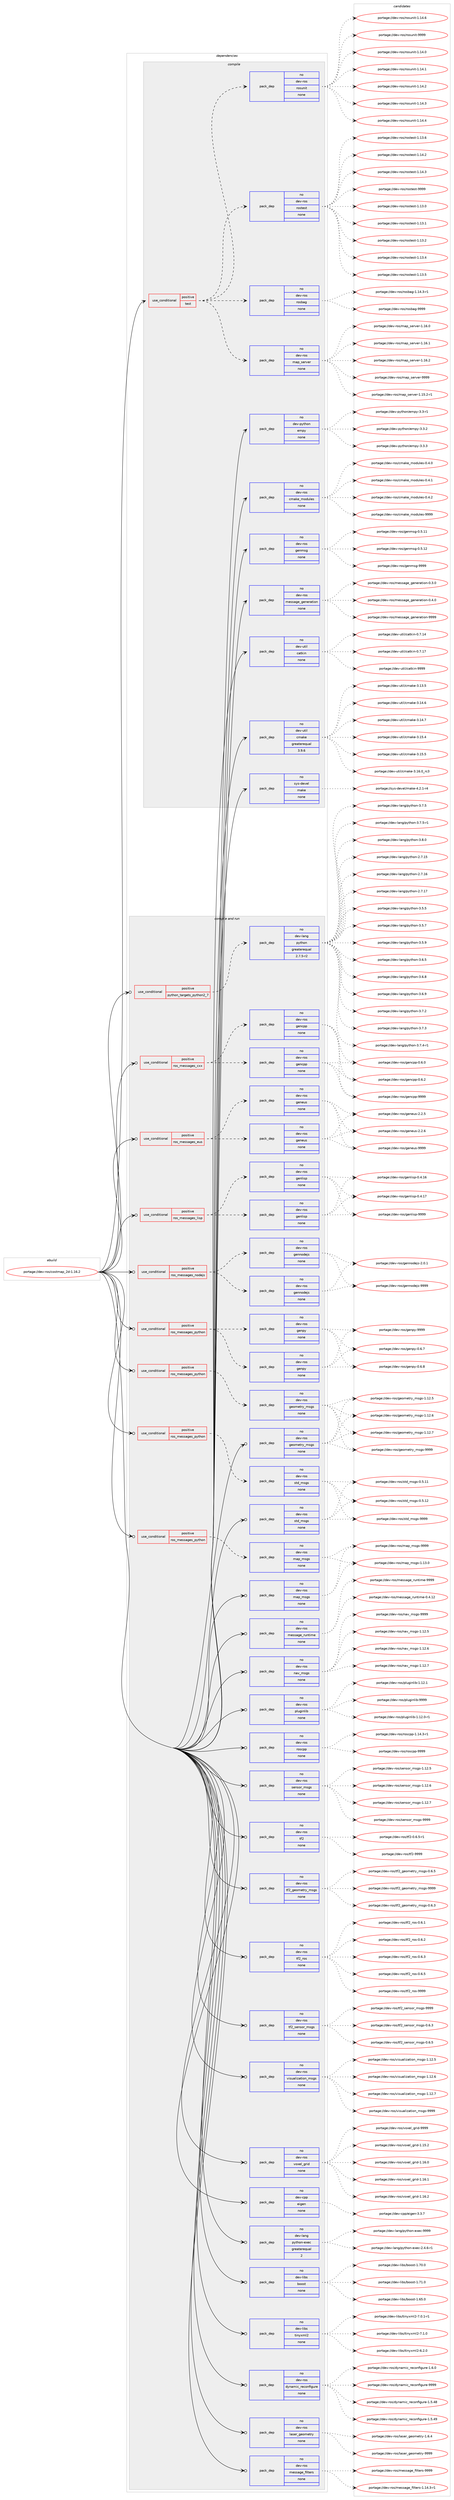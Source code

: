 digraph prolog {

# *************
# Graph options
# *************

newrank=true;
concentrate=true;
compound=true;
graph [rankdir=LR,fontname=Helvetica,fontsize=10,ranksep=1.5];#, ranksep=2.5, nodesep=0.2];
edge  [arrowhead=vee];
node  [fontname=Helvetica,fontsize=10];

# **********
# The ebuild
# **********

subgraph cluster_leftcol {
color=gray;
rank=same;
label=<<i>ebuild</i>>;
id [label="portage://dev-ros/costmap_2d-1.16.2", color=red, width=4, href="../dev-ros/costmap_2d-1.16.2.svg"];
}

# ****************
# The dependencies
# ****************

subgraph cluster_midcol {
color=gray;
label=<<i>dependencies</i>>;
subgraph cluster_compile {
fillcolor="#eeeeee";
style=filled;
label=<<i>compile</i>>;
subgraph cond42314 {
dependency185570 [label=<<TABLE BORDER="0" CELLBORDER="1" CELLSPACING="0" CELLPADDING="4"><TR><TD ROWSPAN="3" CELLPADDING="10">use_conditional</TD></TR><TR><TD>positive</TD></TR><TR><TD>test</TD></TR></TABLE>>, shape=none, color=red];
subgraph pack139828 {
dependency185571 [label=<<TABLE BORDER="0" CELLBORDER="1" CELLSPACING="0" CELLPADDING="4" WIDTH="220"><TR><TD ROWSPAN="6" CELLPADDING="30">pack_dep</TD></TR><TR><TD WIDTH="110">no</TD></TR><TR><TD>dev-ros</TD></TR><TR><TD>map_server</TD></TR><TR><TD>none</TD></TR><TR><TD></TD></TR></TABLE>>, shape=none, color=blue];
}
dependency185570:e -> dependency185571:w [weight=20,style="dashed",arrowhead="vee"];
subgraph pack139829 {
dependency185572 [label=<<TABLE BORDER="0" CELLBORDER="1" CELLSPACING="0" CELLPADDING="4" WIDTH="220"><TR><TD ROWSPAN="6" CELLPADDING="30">pack_dep</TD></TR><TR><TD WIDTH="110">no</TD></TR><TR><TD>dev-ros</TD></TR><TR><TD>rosbag</TD></TR><TR><TD>none</TD></TR><TR><TD></TD></TR></TABLE>>, shape=none, color=blue];
}
dependency185570:e -> dependency185572:w [weight=20,style="dashed",arrowhead="vee"];
subgraph pack139830 {
dependency185573 [label=<<TABLE BORDER="0" CELLBORDER="1" CELLSPACING="0" CELLPADDING="4" WIDTH="220"><TR><TD ROWSPAN="6" CELLPADDING="30">pack_dep</TD></TR><TR><TD WIDTH="110">no</TD></TR><TR><TD>dev-ros</TD></TR><TR><TD>rostest</TD></TR><TR><TD>none</TD></TR><TR><TD></TD></TR></TABLE>>, shape=none, color=blue];
}
dependency185570:e -> dependency185573:w [weight=20,style="dashed",arrowhead="vee"];
subgraph pack139831 {
dependency185574 [label=<<TABLE BORDER="0" CELLBORDER="1" CELLSPACING="0" CELLPADDING="4" WIDTH="220"><TR><TD ROWSPAN="6" CELLPADDING="30">pack_dep</TD></TR><TR><TD WIDTH="110">no</TD></TR><TR><TD>dev-ros</TD></TR><TR><TD>rosunit</TD></TR><TR><TD>none</TD></TR><TR><TD></TD></TR></TABLE>>, shape=none, color=blue];
}
dependency185570:e -> dependency185574:w [weight=20,style="dashed",arrowhead="vee"];
}
id:e -> dependency185570:w [weight=20,style="solid",arrowhead="vee"];
subgraph pack139832 {
dependency185575 [label=<<TABLE BORDER="0" CELLBORDER="1" CELLSPACING="0" CELLPADDING="4" WIDTH="220"><TR><TD ROWSPAN="6" CELLPADDING="30">pack_dep</TD></TR><TR><TD WIDTH="110">no</TD></TR><TR><TD>dev-python</TD></TR><TR><TD>empy</TD></TR><TR><TD>none</TD></TR><TR><TD></TD></TR></TABLE>>, shape=none, color=blue];
}
id:e -> dependency185575:w [weight=20,style="solid",arrowhead="vee"];
subgraph pack139833 {
dependency185576 [label=<<TABLE BORDER="0" CELLBORDER="1" CELLSPACING="0" CELLPADDING="4" WIDTH="220"><TR><TD ROWSPAN="6" CELLPADDING="30">pack_dep</TD></TR><TR><TD WIDTH="110">no</TD></TR><TR><TD>dev-ros</TD></TR><TR><TD>cmake_modules</TD></TR><TR><TD>none</TD></TR><TR><TD></TD></TR></TABLE>>, shape=none, color=blue];
}
id:e -> dependency185576:w [weight=20,style="solid",arrowhead="vee"];
subgraph pack139834 {
dependency185577 [label=<<TABLE BORDER="0" CELLBORDER="1" CELLSPACING="0" CELLPADDING="4" WIDTH="220"><TR><TD ROWSPAN="6" CELLPADDING="30">pack_dep</TD></TR><TR><TD WIDTH="110">no</TD></TR><TR><TD>dev-ros</TD></TR><TR><TD>genmsg</TD></TR><TR><TD>none</TD></TR><TR><TD></TD></TR></TABLE>>, shape=none, color=blue];
}
id:e -> dependency185577:w [weight=20,style="solid",arrowhead="vee"];
subgraph pack139835 {
dependency185578 [label=<<TABLE BORDER="0" CELLBORDER="1" CELLSPACING="0" CELLPADDING="4" WIDTH="220"><TR><TD ROWSPAN="6" CELLPADDING="30">pack_dep</TD></TR><TR><TD WIDTH="110">no</TD></TR><TR><TD>dev-ros</TD></TR><TR><TD>message_generation</TD></TR><TR><TD>none</TD></TR><TR><TD></TD></TR></TABLE>>, shape=none, color=blue];
}
id:e -> dependency185578:w [weight=20,style="solid",arrowhead="vee"];
subgraph pack139836 {
dependency185579 [label=<<TABLE BORDER="0" CELLBORDER="1" CELLSPACING="0" CELLPADDING="4" WIDTH="220"><TR><TD ROWSPAN="6" CELLPADDING="30">pack_dep</TD></TR><TR><TD WIDTH="110">no</TD></TR><TR><TD>dev-util</TD></TR><TR><TD>catkin</TD></TR><TR><TD>none</TD></TR><TR><TD></TD></TR></TABLE>>, shape=none, color=blue];
}
id:e -> dependency185579:w [weight=20,style="solid",arrowhead="vee"];
subgraph pack139837 {
dependency185580 [label=<<TABLE BORDER="0" CELLBORDER="1" CELLSPACING="0" CELLPADDING="4" WIDTH="220"><TR><TD ROWSPAN="6" CELLPADDING="30">pack_dep</TD></TR><TR><TD WIDTH="110">no</TD></TR><TR><TD>dev-util</TD></TR><TR><TD>cmake</TD></TR><TR><TD>greaterequal</TD></TR><TR><TD>3.9.6</TD></TR></TABLE>>, shape=none, color=blue];
}
id:e -> dependency185580:w [weight=20,style="solid",arrowhead="vee"];
subgraph pack139838 {
dependency185581 [label=<<TABLE BORDER="0" CELLBORDER="1" CELLSPACING="0" CELLPADDING="4" WIDTH="220"><TR><TD ROWSPAN="6" CELLPADDING="30">pack_dep</TD></TR><TR><TD WIDTH="110">no</TD></TR><TR><TD>sys-devel</TD></TR><TR><TD>make</TD></TR><TR><TD>none</TD></TR><TR><TD></TD></TR></TABLE>>, shape=none, color=blue];
}
id:e -> dependency185581:w [weight=20,style="solid",arrowhead="vee"];
}
subgraph cluster_compileandrun {
fillcolor="#eeeeee";
style=filled;
label=<<i>compile and run</i>>;
subgraph cond42315 {
dependency185582 [label=<<TABLE BORDER="0" CELLBORDER="1" CELLSPACING="0" CELLPADDING="4"><TR><TD ROWSPAN="3" CELLPADDING="10">use_conditional</TD></TR><TR><TD>positive</TD></TR><TR><TD>python_targets_python2_7</TD></TR></TABLE>>, shape=none, color=red];
subgraph pack139839 {
dependency185583 [label=<<TABLE BORDER="0" CELLBORDER="1" CELLSPACING="0" CELLPADDING="4" WIDTH="220"><TR><TD ROWSPAN="6" CELLPADDING="30">pack_dep</TD></TR><TR><TD WIDTH="110">no</TD></TR><TR><TD>dev-lang</TD></TR><TR><TD>python</TD></TR><TR><TD>greaterequal</TD></TR><TR><TD>2.7.5-r2</TD></TR></TABLE>>, shape=none, color=blue];
}
dependency185582:e -> dependency185583:w [weight=20,style="dashed",arrowhead="vee"];
}
id:e -> dependency185582:w [weight=20,style="solid",arrowhead="odotvee"];
subgraph cond42316 {
dependency185584 [label=<<TABLE BORDER="0" CELLBORDER="1" CELLSPACING="0" CELLPADDING="4"><TR><TD ROWSPAN="3" CELLPADDING="10">use_conditional</TD></TR><TR><TD>positive</TD></TR><TR><TD>ros_messages_cxx</TD></TR></TABLE>>, shape=none, color=red];
subgraph pack139840 {
dependency185585 [label=<<TABLE BORDER="0" CELLBORDER="1" CELLSPACING="0" CELLPADDING="4" WIDTH="220"><TR><TD ROWSPAN="6" CELLPADDING="30">pack_dep</TD></TR><TR><TD WIDTH="110">no</TD></TR><TR><TD>dev-ros</TD></TR><TR><TD>gencpp</TD></TR><TR><TD>none</TD></TR><TR><TD></TD></TR></TABLE>>, shape=none, color=blue];
}
dependency185584:e -> dependency185585:w [weight=20,style="dashed",arrowhead="vee"];
subgraph pack139841 {
dependency185586 [label=<<TABLE BORDER="0" CELLBORDER="1" CELLSPACING="0" CELLPADDING="4" WIDTH="220"><TR><TD ROWSPAN="6" CELLPADDING="30">pack_dep</TD></TR><TR><TD WIDTH="110">no</TD></TR><TR><TD>dev-ros</TD></TR><TR><TD>gencpp</TD></TR><TR><TD>none</TD></TR><TR><TD></TD></TR></TABLE>>, shape=none, color=blue];
}
dependency185584:e -> dependency185586:w [weight=20,style="dashed",arrowhead="vee"];
}
id:e -> dependency185584:w [weight=20,style="solid",arrowhead="odotvee"];
subgraph cond42317 {
dependency185587 [label=<<TABLE BORDER="0" CELLBORDER="1" CELLSPACING="0" CELLPADDING="4"><TR><TD ROWSPAN="3" CELLPADDING="10">use_conditional</TD></TR><TR><TD>positive</TD></TR><TR><TD>ros_messages_eus</TD></TR></TABLE>>, shape=none, color=red];
subgraph pack139842 {
dependency185588 [label=<<TABLE BORDER="0" CELLBORDER="1" CELLSPACING="0" CELLPADDING="4" WIDTH="220"><TR><TD ROWSPAN="6" CELLPADDING="30">pack_dep</TD></TR><TR><TD WIDTH="110">no</TD></TR><TR><TD>dev-ros</TD></TR><TR><TD>geneus</TD></TR><TR><TD>none</TD></TR><TR><TD></TD></TR></TABLE>>, shape=none, color=blue];
}
dependency185587:e -> dependency185588:w [weight=20,style="dashed",arrowhead="vee"];
subgraph pack139843 {
dependency185589 [label=<<TABLE BORDER="0" CELLBORDER="1" CELLSPACING="0" CELLPADDING="4" WIDTH="220"><TR><TD ROWSPAN="6" CELLPADDING="30">pack_dep</TD></TR><TR><TD WIDTH="110">no</TD></TR><TR><TD>dev-ros</TD></TR><TR><TD>geneus</TD></TR><TR><TD>none</TD></TR><TR><TD></TD></TR></TABLE>>, shape=none, color=blue];
}
dependency185587:e -> dependency185589:w [weight=20,style="dashed",arrowhead="vee"];
}
id:e -> dependency185587:w [weight=20,style="solid",arrowhead="odotvee"];
subgraph cond42318 {
dependency185590 [label=<<TABLE BORDER="0" CELLBORDER="1" CELLSPACING="0" CELLPADDING="4"><TR><TD ROWSPAN="3" CELLPADDING="10">use_conditional</TD></TR><TR><TD>positive</TD></TR><TR><TD>ros_messages_lisp</TD></TR></TABLE>>, shape=none, color=red];
subgraph pack139844 {
dependency185591 [label=<<TABLE BORDER="0" CELLBORDER="1" CELLSPACING="0" CELLPADDING="4" WIDTH="220"><TR><TD ROWSPAN="6" CELLPADDING="30">pack_dep</TD></TR><TR><TD WIDTH="110">no</TD></TR><TR><TD>dev-ros</TD></TR><TR><TD>genlisp</TD></TR><TR><TD>none</TD></TR><TR><TD></TD></TR></TABLE>>, shape=none, color=blue];
}
dependency185590:e -> dependency185591:w [weight=20,style="dashed",arrowhead="vee"];
subgraph pack139845 {
dependency185592 [label=<<TABLE BORDER="0" CELLBORDER="1" CELLSPACING="0" CELLPADDING="4" WIDTH="220"><TR><TD ROWSPAN="6" CELLPADDING="30">pack_dep</TD></TR><TR><TD WIDTH="110">no</TD></TR><TR><TD>dev-ros</TD></TR><TR><TD>genlisp</TD></TR><TR><TD>none</TD></TR><TR><TD></TD></TR></TABLE>>, shape=none, color=blue];
}
dependency185590:e -> dependency185592:w [weight=20,style="dashed",arrowhead="vee"];
}
id:e -> dependency185590:w [weight=20,style="solid",arrowhead="odotvee"];
subgraph cond42319 {
dependency185593 [label=<<TABLE BORDER="0" CELLBORDER="1" CELLSPACING="0" CELLPADDING="4"><TR><TD ROWSPAN="3" CELLPADDING="10">use_conditional</TD></TR><TR><TD>positive</TD></TR><TR><TD>ros_messages_nodejs</TD></TR></TABLE>>, shape=none, color=red];
subgraph pack139846 {
dependency185594 [label=<<TABLE BORDER="0" CELLBORDER="1" CELLSPACING="0" CELLPADDING="4" WIDTH="220"><TR><TD ROWSPAN="6" CELLPADDING="30">pack_dep</TD></TR><TR><TD WIDTH="110">no</TD></TR><TR><TD>dev-ros</TD></TR><TR><TD>gennodejs</TD></TR><TR><TD>none</TD></TR><TR><TD></TD></TR></TABLE>>, shape=none, color=blue];
}
dependency185593:e -> dependency185594:w [weight=20,style="dashed",arrowhead="vee"];
subgraph pack139847 {
dependency185595 [label=<<TABLE BORDER="0" CELLBORDER="1" CELLSPACING="0" CELLPADDING="4" WIDTH="220"><TR><TD ROWSPAN="6" CELLPADDING="30">pack_dep</TD></TR><TR><TD WIDTH="110">no</TD></TR><TR><TD>dev-ros</TD></TR><TR><TD>gennodejs</TD></TR><TR><TD>none</TD></TR><TR><TD></TD></TR></TABLE>>, shape=none, color=blue];
}
dependency185593:e -> dependency185595:w [weight=20,style="dashed",arrowhead="vee"];
}
id:e -> dependency185593:w [weight=20,style="solid",arrowhead="odotvee"];
subgraph cond42320 {
dependency185596 [label=<<TABLE BORDER="0" CELLBORDER="1" CELLSPACING="0" CELLPADDING="4"><TR><TD ROWSPAN="3" CELLPADDING="10">use_conditional</TD></TR><TR><TD>positive</TD></TR><TR><TD>ros_messages_python</TD></TR></TABLE>>, shape=none, color=red];
subgraph pack139848 {
dependency185597 [label=<<TABLE BORDER="0" CELLBORDER="1" CELLSPACING="0" CELLPADDING="4" WIDTH="220"><TR><TD ROWSPAN="6" CELLPADDING="30">pack_dep</TD></TR><TR><TD WIDTH="110">no</TD></TR><TR><TD>dev-ros</TD></TR><TR><TD>genpy</TD></TR><TR><TD>none</TD></TR><TR><TD></TD></TR></TABLE>>, shape=none, color=blue];
}
dependency185596:e -> dependency185597:w [weight=20,style="dashed",arrowhead="vee"];
subgraph pack139849 {
dependency185598 [label=<<TABLE BORDER="0" CELLBORDER="1" CELLSPACING="0" CELLPADDING="4" WIDTH="220"><TR><TD ROWSPAN="6" CELLPADDING="30">pack_dep</TD></TR><TR><TD WIDTH="110">no</TD></TR><TR><TD>dev-ros</TD></TR><TR><TD>genpy</TD></TR><TR><TD>none</TD></TR><TR><TD></TD></TR></TABLE>>, shape=none, color=blue];
}
dependency185596:e -> dependency185598:w [weight=20,style="dashed",arrowhead="vee"];
}
id:e -> dependency185596:w [weight=20,style="solid",arrowhead="odotvee"];
subgraph cond42321 {
dependency185599 [label=<<TABLE BORDER="0" CELLBORDER="1" CELLSPACING="0" CELLPADDING="4"><TR><TD ROWSPAN="3" CELLPADDING="10">use_conditional</TD></TR><TR><TD>positive</TD></TR><TR><TD>ros_messages_python</TD></TR></TABLE>>, shape=none, color=red];
subgraph pack139850 {
dependency185600 [label=<<TABLE BORDER="0" CELLBORDER="1" CELLSPACING="0" CELLPADDING="4" WIDTH="220"><TR><TD ROWSPAN="6" CELLPADDING="30">pack_dep</TD></TR><TR><TD WIDTH="110">no</TD></TR><TR><TD>dev-ros</TD></TR><TR><TD>geometry_msgs</TD></TR><TR><TD>none</TD></TR><TR><TD></TD></TR></TABLE>>, shape=none, color=blue];
}
dependency185599:e -> dependency185600:w [weight=20,style="dashed",arrowhead="vee"];
}
id:e -> dependency185599:w [weight=20,style="solid",arrowhead="odotvee"];
subgraph cond42322 {
dependency185601 [label=<<TABLE BORDER="0" CELLBORDER="1" CELLSPACING="0" CELLPADDING="4"><TR><TD ROWSPAN="3" CELLPADDING="10">use_conditional</TD></TR><TR><TD>positive</TD></TR><TR><TD>ros_messages_python</TD></TR></TABLE>>, shape=none, color=red];
subgraph pack139851 {
dependency185602 [label=<<TABLE BORDER="0" CELLBORDER="1" CELLSPACING="0" CELLPADDING="4" WIDTH="220"><TR><TD ROWSPAN="6" CELLPADDING="30">pack_dep</TD></TR><TR><TD WIDTH="110">no</TD></TR><TR><TD>dev-ros</TD></TR><TR><TD>map_msgs</TD></TR><TR><TD>none</TD></TR><TR><TD></TD></TR></TABLE>>, shape=none, color=blue];
}
dependency185601:e -> dependency185602:w [weight=20,style="dashed",arrowhead="vee"];
}
id:e -> dependency185601:w [weight=20,style="solid",arrowhead="odotvee"];
subgraph cond42323 {
dependency185603 [label=<<TABLE BORDER="0" CELLBORDER="1" CELLSPACING="0" CELLPADDING="4"><TR><TD ROWSPAN="3" CELLPADDING="10">use_conditional</TD></TR><TR><TD>positive</TD></TR><TR><TD>ros_messages_python</TD></TR></TABLE>>, shape=none, color=red];
subgraph pack139852 {
dependency185604 [label=<<TABLE BORDER="0" CELLBORDER="1" CELLSPACING="0" CELLPADDING="4" WIDTH="220"><TR><TD ROWSPAN="6" CELLPADDING="30">pack_dep</TD></TR><TR><TD WIDTH="110">no</TD></TR><TR><TD>dev-ros</TD></TR><TR><TD>std_msgs</TD></TR><TR><TD>none</TD></TR><TR><TD></TD></TR></TABLE>>, shape=none, color=blue];
}
dependency185603:e -> dependency185604:w [weight=20,style="dashed",arrowhead="vee"];
}
id:e -> dependency185603:w [weight=20,style="solid",arrowhead="odotvee"];
subgraph pack139853 {
dependency185605 [label=<<TABLE BORDER="0" CELLBORDER="1" CELLSPACING="0" CELLPADDING="4" WIDTH="220"><TR><TD ROWSPAN="6" CELLPADDING="30">pack_dep</TD></TR><TR><TD WIDTH="110">no</TD></TR><TR><TD>dev-cpp</TD></TR><TR><TD>eigen</TD></TR><TR><TD>none</TD></TR><TR><TD></TD></TR></TABLE>>, shape=none, color=blue];
}
id:e -> dependency185605:w [weight=20,style="solid",arrowhead="odotvee"];
subgraph pack139854 {
dependency185606 [label=<<TABLE BORDER="0" CELLBORDER="1" CELLSPACING="0" CELLPADDING="4" WIDTH="220"><TR><TD ROWSPAN="6" CELLPADDING="30">pack_dep</TD></TR><TR><TD WIDTH="110">no</TD></TR><TR><TD>dev-lang</TD></TR><TR><TD>python-exec</TD></TR><TR><TD>greaterequal</TD></TR><TR><TD>2</TD></TR></TABLE>>, shape=none, color=blue];
}
id:e -> dependency185606:w [weight=20,style="solid",arrowhead="odotvee"];
subgraph pack139855 {
dependency185607 [label=<<TABLE BORDER="0" CELLBORDER="1" CELLSPACING="0" CELLPADDING="4" WIDTH="220"><TR><TD ROWSPAN="6" CELLPADDING="30">pack_dep</TD></TR><TR><TD WIDTH="110">no</TD></TR><TR><TD>dev-libs</TD></TR><TR><TD>boost</TD></TR><TR><TD>none</TD></TR><TR><TD></TD></TR></TABLE>>, shape=none, color=blue];
}
id:e -> dependency185607:w [weight=20,style="solid",arrowhead="odotvee"];
subgraph pack139856 {
dependency185608 [label=<<TABLE BORDER="0" CELLBORDER="1" CELLSPACING="0" CELLPADDING="4" WIDTH="220"><TR><TD ROWSPAN="6" CELLPADDING="30">pack_dep</TD></TR><TR><TD WIDTH="110">no</TD></TR><TR><TD>dev-libs</TD></TR><TR><TD>tinyxml2</TD></TR><TR><TD>none</TD></TR><TR><TD></TD></TR></TABLE>>, shape=none, color=blue];
}
id:e -> dependency185608:w [weight=20,style="solid",arrowhead="odotvee"];
subgraph pack139857 {
dependency185609 [label=<<TABLE BORDER="0" CELLBORDER="1" CELLSPACING="0" CELLPADDING="4" WIDTH="220"><TR><TD ROWSPAN="6" CELLPADDING="30">pack_dep</TD></TR><TR><TD WIDTH="110">no</TD></TR><TR><TD>dev-ros</TD></TR><TR><TD>dynamic_reconfigure</TD></TR><TR><TD>none</TD></TR><TR><TD></TD></TR></TABLE>>, shape=none, color=blue];
}
id:e -> dependency185609:w [weight=20,style="solid",arrowhead="odotvee"];
subgraph pack139858 {
dependency185610 [label=<<TABLE BORDER="0" CELLBORDER="1" CELLSPACING="0" CELLPADDING="4" WIDTH="220"><TR><TD ROWSPAN="6" CELLPADDING="30">pack_dep</TD></TR><TR><TD WIDTH="110">no</TD></TR><TR><TD>dev-ros</TD></TR><TR><TD>geometry_msgs</TD></TR><TR><TD>none</TD></TR><TR><TD></TD></TR></TABLE>>, shape=none, color=blue];
}
id:e -> dependency185610:w [weight=20,style="solid",arrowhead="odotvee"];
subgraph pack139859 {
dependency185611 [label=<<TABLE BORDER="0" CELLBORDER="1" CELLSPACING="0" CELLPADDING="4" WIDTH="220"><TR><TD ROWSPAN="6" CELLPADDING="30">pack_dep</TD></TR><TR><TD WIDTH="110">no</TD></TR><TR><TD>dev-ros</TD></TR><TR><TD>laser_geometry</TD></TR><TR><TD>none</TD></TR><TR><TD></TD></TR></TABLE>>, shape=none, color=blue];
}
id:e -> dependency185611:w [weight=20,style="solid",arrowhead="odotvee"];
subgraph pack139860 {
dependency185612 [label=<<TABLE BORDER="0" CELLBORDER="1" CELLSPACING="0" CELLPADDING="4" WIDTH="220"><TR><TD ROWSPAN="6" CELLPADDING="30">pack_dep</TD></TR><TR><TD WIDTH="110">no</TD></TR><TR><TD>dev-ros</TD></TR><TR><TD>map_msgs</TD></TR><TR><TD>none</TD></TR><TR><TD></TD></TR></TABLE>>, shape=none, color=blue];
}
id:e -> dependency185612:w [weight=20,style="solid",arrowhead="odotvee"];
subgraph pack139861 {
dependency185613 [label=<<TABLE BORDER="0" CELLBORDER="1" CELLSPACING="0" CELLPADDING="4" WIDTH="220"><TR><TD ROWSPAN="6" CELLPADDING="30">pack_dep</TD></TR><TR><TD WIDTH="110">no</TD></TR><TR><TD>dev-ros</TD></TR><TR><TD>message_filters</TD></TR><TR><TD>none</TD></TR><TR><TD></TD></TR></TABLE>>, shape=none, color=blue];
}
id:e -> dependency185613:w [weight=20,style="solid",arrowhead="odotvee"];
subgraph pack139862 {
dependency185614 [label=<<TABLE BORDER="0" CELLBORDER="1" CELLSPACING="0" CELLPADDING="4" WIDTH="220"><TR><TD ROWSPAN="6" CELLPADDING="30">pack_dep</TD></TR><TR><TD WIDTH="110">no</TD></TR><TR><TD>dev-ros</TD></TR><TR><TD>message_runtime</TD></TR><TR><TD>none</TD></TR><TR><TD></TD></TR></TABLE>>, shape=none, color=blue];
}
id:e -> dependency185614:w [weight=20,style="solid",arrowhead="odotvee"];
subgraph pack139863 {
dependency185615 [label=<<TABLE BORDER="0" CELLBORDER="1" CELLSPACING="0" CELLPADDING="4" WIDTH="220"><TR><TD ROWSPAN="6" CELLPADDING="30">pack_dep</TD></TR><TR><TD WIDTH="110">no</TD></TR><TR><TD>dev-ros</TD></TR><TR><TD>nav_msgs</TD></TR><TR><TD>none</TD></TR><TR><TD></TD></TR></TABLE>>, shape=none, color=blue];
}
id:e -> dependency185615:w [weight=20,style="solid",arrowhead="odotvee"];
subgraph pack139864 {
dependency185616 [label=<<TABLE BORDER="0" CELLBORDER="1" CELLSPACING="0" CELLPADDING="4" WIDTH="220"><TR><TD ROWSPAN="6" CELLPADDING="30">pack_dep</TD></TR><TR><TD WIDTH="110">no</TD></TR><TR><TD>dev-ros</TD></TR><TR><TD>pluginlib</TD></TR><TR><TD>none</TD></TR><TR><TD></TD></TR></TABLE>>, shape=none, color=blue];
}
id:e -> dependency185616:w [weight=20,style="solid",arrowhead="odotvee"];
subgraph pack139865 {
dependency185617 [label=<<TABLE BORDER="0" CELLBORDER="1" CELLSPACING="0" CELLPADDING="4" WIDTH="220"><TR><TD ROWSPAN="6" CELLPADDING="30">pack_dep</TD></TR><TR><TD WIDTH="110">no</TD></TR><TR><TD>dev-ros</TD></TR><TR><TD>roscpp</TD></TR><TR><TD>none</TD></TR><TR><TD></TD></TR></TABLE>>, shape=none, color=blue];
}
id:e -> dependency185617:w [weight=20,style="solid",arrowhead="odotvee"];
subgraph pack139866 {
dependency185618 [label=<<TABLE BORDER="0" CELLBORDER="1" CELLSPACING="0" CELLPADDING="4" WIDTH="220"><TR><TD ROWSPAN="6" CELLPADDING="30">pack_dep</TD></TR><TR><TD WIDTH="110">no</TD></TR><TR><TD>dev-ros</TD></TR><TR><TD>sensor_msgs</TD></TR><TR><TD>none</TD></TR><TR><TD></TD></TR></TABLE>>, shape=none, color=blue];
}
id:e -> dependency185618:w [weight=20,style="solid",arrowhead="odotvee"];
subgraph pack139867 {
dependency185619 [label=<<TABLE BORDER="0" CELLBORDER="1" CELLSPACING="0" CELLPADDING="4" WIDTH="220"><TR><TD ROWSPAN="6" CELLPADDING="30">pack_dep</TD></TR><TR><TD WIDTH="110">no</TD></TR><TR><TD>dev-ros</TD></TR><TR><TD>std_msgs</TD></TR><TR><TD>none</TD></TR><TR><TD></TD></TR></TABLE>>, shape=none, color=blue];
}
id:e -> dependency185619:w [weight=20,style="solid",arrowhead="odotvee"];
subgraph pack139868 {
dependency185620 [label=<<TABLE BORDER="0" CELLBORDER="1" CELLSPACING="0" CELLPADDING="4" WIDTH="220"><TR><TD ROWSPAN="6" CELLPADDING="30">pack_dep</TD></TR><TR><TD WIDTH="110">no</TD></TR><TR><TD>dev-ros</TD></TR><TR><TD>tf2</TD></TR><TR><TD>none</TD></TR><TR><TD></TD></TR></TABLE>>, shape=none, color=blue];
}
id:e -> dependency185620:w [weight=20,style="solid",arrowhead="odotvee"];
subgraph pack139869 {
dependency185621 [label=<<TABLE BORDER="0" CELLBORDER="1" CELLSPACING="0" CELLPADDING="4" WIDTH="220"><TR><TD ROWSPAN="6" CELLPADDING="30">pack_dep</TD></TR><TR><TD WIDTH="110">no</TD></TR><TR><TD>dev-ros</TD></TR><TR><TD>tf2_geometry_msgs</TD></TR><TR><TD>none</TD></TR><TR><TD></TD></TR></TABLE>>, shape=none, color=blue];
}
id:e -> dependency185621:w [weight=20,style="solid",arrowhead="odotvee"];
subgraph pack139870 {
dependency185622 [label=<<TABLE BORDER="0" CELLBORDER="1" CELLSPACING="0" CELLPADDING="4" WIDTH="220"><TR><TD ROWSPAN="6" CELLPADDING="30">pack_dep</TD></TR><TR><TD WIDTH="110">no</TD></TR><TR><TD>dev-ros</TD></TR><TR><TD>tf2_ros</TD></TR><TR><TD>none</TD></TR><TR><TD></TD></TR></TABLE>>, shape=none, color=blue];
}
id:e -> dependency185622:w [weight=20,style="solid",arrowhead="odotvee"];
subgraph pack139871 {
dependency185623 [label=<<TABLE BORDER="0" CELLBORDER="1" CELLSPACING="0" CELLPADDING="4" WIDTH="220"><TR><TD ROWSPAN="6" CELLPADDING="30">pack_dep</TD></TR><TR><TD WIDTH="110">no</TD></TR><TR><TD>dev-ros</TD></TR><TR><TD>tf2_sensor_msgs</TD></TR><TR><TD>none</TD></TR><TR><TD></TD></TR></TABLE>>, shape=none, color=blue];
}
id:e -> dependency185623:w [weight=20,style="solid",arrowhead="odotvee"];
subgraph pack139872 {
dependency185624 [label=<<TABLE BORDER="0" CELLBORDER="1" CELLSPACING="0" CELLPADDING="4" WIDTH="220"><TR><TD ROWSPAN="6" CELLPADDING="30">pack_dep</TD></TR><TR><TD WIDTH="110">no</TD></TR><TR><TD>dev-ros</TD></TR><TR><TD>visualization_msgs</TD></TR><TR><TD>none</TD></TR><TR><TD></TD></TR></TABLE>>, shape=none, color=blue];
}
id:e -> dependency185624:w [weight=20,style="solid",arrowhead="odotvee"];
subgraph pack139873 {
dependency185625 [label=<<TABLE BORDER="0" CELLBORDER="1" CELLSPACING="0" CELLPADDING="4" WIDTH="220"><TR><TD ROWSPAN="6" CELLPADDING="30">pack_dep</TD></TR><TR><TD WIDTH="110">no</TD></TR><TR><TD>dev-ros</TD></TR><TR><TD>voxel_grid</TD></TR><TR><TD>none</TD></TR><TR><TD></TD></TR></TABLE>>, shape=none, color=blue];
}
id:e -> dependency185625:w [weight=20,style="solid",arrowhead="odotvee"];
}
subgraph cluster_run {
fillcolor="#eeeeee";
style=filled;
label=<<i>run</i>>;
}
}

# **************
# The candidates
# **************

subgraph cluster_choices {
rank=same;
color=gray;
label=<<i>candidates</i>>;

subgraph choice139828 {
color=black;
nodesep=1;
choiceportage10010111845114111115471099711295115101114118101114454946495346504511449 [label="portage://dev-ros/map_server-1.15.2-r1", color=red, width=4,href="../dev-ros/map_server-1.15.2-r1.svg"];
choiceportage1001011184511411111547109971129511510111411810111445494649544648 [label="portage://dev-ros/map_server-1.16.0", color=red, width=4,href="../dev-ros/map_server-1.16.0.svg"];
choiceportage1001011184511411111547109971129511510111411810111445494649544649 [label="portage://dev-ros/map_server-1.16.1", color=red, width=4,href="../dev-ros/map_server-1.16.1.svg"];
choiceportage1001011184511411111547109971129511510111411810111445494649544650 [label="portage://dev-ros/map_server-1.16.2", color=red, width=4,href="../dev-ros/map_server-1.16.2.svg"];
choiceportage100101118451141111154710997112951151011141181011144557575757 [label="portage://dev-ros/map_server-9999", color=red, width=4,href="../dev-ros/map_server-9999.svg"];
dependency185571:e -> choiceportage10010111845114111115471099711295115101114118101114454946495346504511449:w [style=dotted,weight="100"];
dependency185571:e -> choiceportage1001011184511411111547109971129511510111411810111445494649544648:w [style=dotted,weight="100"];
dependency185571:e -> choiceportage1001011184511411111547109971129511510111411810111445494649544649:w [style=dotted,weight="100"];
dependency185571:e -> choiceportage1001011184511411111547109971129511510111411810111445494649544650:w [style=dotted,weight="100"];
dependency185571:e -> choiceportage100101118451141111154710997112951151011141181011144557575757:w [style=dotted,weight="100"];
}
subgraph choice139829 {
color=black;
nodesep=1;
choiceportage10010111845114111115471141111159897103454946495246514511449 [label="portage://dev-ros/rosbag-1.14.3-r1", color=red, width=4,href="../dev-ros/rosbag-1.14.3-r1.svg"];
choiceportage100101118451141111154711411111598971034557575757 [label="portage://dev-ros/rosbag-9999", color=red, width=4,href="../dev-ros/rosbag-9999.svg"];
dependency185572:e -> choiceportage10010111845114111115471141111159897103454946495246514511449:w [style=dotted,weight="100"];
dependency185572:e -> choiceportage100101118451141111154711411111598971034557575757:w [style=dotted,weight="100"];
}
subgraph choice139830 {
color=black;
nodesep=1;
choiceportage100101118451141111154711411111511610111511645494649514648 [label="portage://dev-ros/rostest-1.13.0", color=red, width=4,href="../dev-ros/rostest-1.13.0.svg"];
choiceportage100101118451141111154711411111511610111511645494649514649 [label="portage://dev-ros/rostest-1.13.1", color=red, width=4,href="../dev-ros/rostest-1.13.1.svg"];
choiceportage100101118451141111154711411111511610111511645494649514650 [label="portage://dev-ros/rostest-1.13.2", color=red, width=4,href="../dev-ros/rostest-1.13.2.svg"];
choiceportage100101118451141111154711411111511610111511645494649514652 [label="portage://dev-ros/rostest-1.13.4", color=red, width=4,href="../dev-ros/rostest-1.13.4.svg"];
choiceportage100101118451141111154711411111511610111511645494649514653 [label="portage://dev-ros/rostest-1.13.5", color=red, width=4,href="../dev-ros/rostest-1.13.5.svg"];
choiceportage100101118451141111154711411111511610111511645494649514654 [label="portage://dev-ros/rostest-1.13.6", color=red, width=4,href="../dev-ros/rostest-1.13.6.svg"];
choiceportage100101118451141111154711411111511610111511645494649524650 [label="portage://dev-ros/rostest-1.14.2", color=red, width=4,href="../dev-ros/rostest-1.14.2.svg"];
choiceportage100101118451141111154711411111511610111511645494649524651 [label="portage://dev-ros/rostest-1.14.3", color=red, width=4,href="../dev-ros/rostest-1.14.3.svg"];
choiceportage10010111845114111115471141111151161011151164557575757 [label="portage://dev-ros/rostest-9999", color=red, width=4,href="../dev-ros/rostest-9999.svg"];
dependency185573:e -> choiceportage100101118451141111154711411111511610111511645494649514648:w [style=dotted,weight="100"];
dependency185573:e -> choiceportage100101118451141111154711411111511610111511645494649514649:w [style=dotted,weight="100"];
dependency185573:e -> choiceportage100101118451141111154711411111511610111511645494649514650:w [style=dotted,weight="100"];
dependency185573:e -> choiceportage100101118451141111154711411111511610111511645494649514652:w [style=dotted,weight="100"];
dependency185573:e -> choiceportage100101118451141111154711411111511610111511645494649514653:w [style=dotted,weight="100"];
dependency185573:e -> choiceportage100101118451141111154711411111511610111511645494649514654:w [style=dotted,weight="100"];
dependency185573:e -> choiceportage100101118451141111154711411111511610111511645494649524650:w [style=dotted,weight="100"];
dependency185573:e -> choiceportage100101118451141111154711411111511610111511645494649524651:w [style=dotted,weight="100"];
dependency185573:e -> choiceportage10010111845114111115471141111151161011151164557575757:w [style=dotted,weight="100"];
}
subgraph choice139831 {
color=black;
nodesep=1;
choiceportage100101118451141111154711411111511711010511645494649524648 [label="portage://dev-ros/rosunit-1.14.0", color=red, width=4,href="../dev-ros/rosunit-1.14.0.svg"];
choiceportage100101118451141111154711411111511711010511645494649524649 [label="portage://dev-ros/rosunit-1.14.1", color=red, width=4,href="../dev-ros/rosunit-1.14.1.svg"];
choiceportage100101118451141111154711411111511711010511645494649524650 [label="portage://dev-ros/rosunit-1.14.2", color=red, width=4,href="../dev-ros/rosunit-1.14.2.svg"];
choiceportage100101118451141111154711411111511711010511645494649524651 [label="portage://dev-ros/rosunit-1.14.3", color=red, width=4,href="../dev-ros/rosunit-1.14.3.svg"];
choiceportage100101118451141111154711411111511711010511645494649524652 [label="portage://dev-ros/rosunit-1.14.4", color=red, width=4,href="../dev-ros/rosunit-1.14.4.svg"];
choiceportage100101118451141111154711411111511711010511645494649524654 [label="portage://dev-ros/rosunit-1.14.6", color=red, width=4,href="../dev-ros/rosunit-1.14.6.svg"];
choiceportage10010111845114111115471141111151171101051164557575757 [label="portage://dev-ros/rosunit-9999", color=red, width=4,href="../dev-ros/rosunit-9999.svg"];
dependency185574:e -> choiceportage100101118451141111154711411111511711010511645494649524648:w [style=dotted,weight="100"];
dependency185574:e -> choiceportage100101118451141111154711411111511711010511645494649524649:w [style=dotted,weight="100"];
dependency185574:e -> choiceportage100101118451141111154711411111511711010511645494649524650:w [style=dotted,weight="100"];
dependency185574:e -> choiceportage100101118451141111154711411111511711010511645494649524651:w [style=dotted,weight="100"];
dependency185574:e -> choiceportage100101118451141111154711411111511711010511645494649524652:w [style=dotted,weight="100"];
dependency185574:e -> choiceportage100101118451141111154711411111511711010511645494649524654:w [style=dotted,weight="100"];
dependency185574:e -> choiceportage10010111845114111115471141111151171101051164557575757:w [style=dotted,weight="100"];
}
subgraph choice139832 {
color=black;
nodesep=1;
choiceportage1001011184511212111610411111047101109112121455146514511449 [label="portage://dev-python/empy-3.3-r1", color=red, width=4,href="../dev-python/empy-3.3-r1.svg"];
choiceportage1001011184511212111610411111047101109112121455146514650 [label="portage://dev-python/empy-3.3.2", color=red, width=4,href="../dev-python/empy-3.3.2.svg"];
choiceportage1001011184511212111610411111047101109112121455146514651 [label="portage://dev-python/empy-3.3.3", color=red, width=4,href="../dev-python/empy-3.3.3.svg"];
dependency185575:e -> choiceportage1001011184511212111610411111047101109112121455146514511449:w [style=dotted,weight="100"];
dependency185575:e -> choiceportage1001011184511212111610411111047101109112121455146514650:w [style=dotted,weight="100"];
dependency185575:e -> choiceportage1001011184511212111610411111047101109112121455146514651:w [style=dotted,weight="100"];
}
subgraph choice139833 {
color=black;
nodesep=1;
choiceportage1001011184511411111547991099710710195109111100117108101115454846524648 [label="portage://dev-ros/cmake_modules-0.4.0", color=red, width=4,href="../dev-ros/cmake_modules-0.4.0.svg"];
choiceportage1001011184511411111547991099710710195109111100117108101115454846524649 [label="portage://dev-ros/cmake_modules-0.4.1", color=red, width=4,href="../dev-ros/cmake_modules-0.4.1.svg"];
choiceportage1001011184511411111547991099710710195109111100117108101115454846524650 [label="portage://dev-ros/cmake_modules-0.4.2", color=red, width=4,href="../dev-ros/cmake_modules-0.4.2.svg"];
choiceportage10010111845114111115479910997107101951091111001171081011154557575757 [label="portage://dev-ros/cmake_modules-9999", color=red, width=4,href="../dev-ros/cmake_modules-9999.svg"];
dependency185576:e -> choiceportage1001011184511411111547991099710710195109111100117108101115454846524648:w [style=dotted,weight="100"];
dependency185576:e -> choiceportage1001011184511411111547991099710710195109111100117108101115454846524649:w [style=dotted,weight="100"];
dependency185576:e -> choiceportage1001011184511411111547991099710710195109111100117108101115454846524650:w [style=dotted,weight="100"];
dependency185576:e -> choiceportage10010111845114111115479910997107101951091111001171081011154557575757:w [style=dotted,weight="100"];
}
subgraph choice139834 {
color=black;
nodesep=1;
choiceportage100101118451141111154710310111010911510345484653464949 [label="portage://dev-ros/genmsg-0.5.11", color=red, width=4,href="../dev-ros/genmsg-0.5.11.svg"];
choiceportage100101118451141111154710310111010911510345484653464950 [label="portage://dev-ros/genmsg-0.5.12", color=red, width=4,href="../dev-ros/genmsg-0.5.12.svg"];
choiceportage10010111845114111115471031011101091151034557575757 [label="portage://dev-ros/genmsg-9999", color=red, width=4,href="../dev-ros/genmsg-9999.svg"];
dependency185577:e -> choiceportage100101118451141111154710310111010911510345484653464949:w [style=dotted,weight="100"];
dependency185577:e -> choiceportage100101118451141111154710310111010911510345484653464950:w [style=dotted,weight="100"];
dependency185577:e -> choiceportage10010111845114111115471031011101091151034557575757:w [style=dotted,weight="100"];
}
subgraph choice139835 {
color=black;
nodesep=1;
choiceportage1001011184511411111547109101115115971031019510310111010111497116105111110454846514648 [label="portage://dev-ros/message_generation-0.3.0", color=red, width=4,href="../dev-ros/message_generation-0.3.0.svg"];
choiceportage1001011184511411111547109101115115971031019510310111010111497116105111110454846524648 [label="portage://dev-ros/message_generation-0.4.0", color=red, width=4,href="../dev-ros/message_generation-0.4.0.svg"];
choiceportage10010111845114111115471091011151159710310195103101110101114971161051111104557575757 [label="portage://dev-ros/message_generation-9999", color=red, width=4,href="../dev-ros/message_generation-9999.svg"];
dependency185578:e -> choiceportage1001011184511411111547109101115115971031019510310111010111497116105111110454846514648:w [style=dotted,weight="100"];
dependency185578:e -> choiceportage1001011184511411111547109101115115971031019510310111010111497116105111110454846524648:w [style=dotted,weight="100"];
dependency185578:e -> choiceportage10010111845114111115471091011151159710310195103101110101114971161051111104557575757:w [style=dotted,weight="100"];
}
subgraph choice139836 {
color=black;
nodesep=1;
choiceportage1001011184511711610510847999711610710511045484655464952 [label="portage://dev-util/catkin-0.7.14", color=red, width=4,href="../dev-util/catkin-0.7.14.svg"];
choiceportage1001011184511711610510847999711610710511045484655464955 [label="portage://dev-util/catkin-0.7.17", color=red, width=4,href="../dev-util/catkin-0.7.17.svg"];
choiceportage100101118451171161051084799971161071051104557575757 [label="portage://dev-util/catkin-9999", color=red, width=4,href="../dev-util/catkin-9999.svg"];
dependency185579:e -> choiceportage1001011184511711610510847999711610710511045484655464952:w [style=dotted,weight="100"];
dependency185579:e -> choiceportage1001011184511711610510847999711610710511045484655464955:w [style=dotted,weight="100"];
dependency185579:e -> choiceportage100101118451171161051084799971161071051104557575757:w [style=dotted,weight="100"];
}
subgraph choice139837 {
color=black;
nodesep=1;
choiceportage1001011184511711610510847991099710710145514649514653 [label="portage://dev-util/cmake-3.13.5", color=red, width=4,href="../dev-util/cmake-3.13.5.svg"];
choiceportage1001011184511711610510847991099710710145514649524654 [label="portage://dev-util/cmake-3.14.6", color=red, width=4,href="../dev-util/cmake-3.14.6.svg"];
choiceportage1001011184511711610510847991099710710145514649524655 [label="portage://dev-util/cmake-3.14.7", color=red, width=4,href="../dev-util/cmake-3.14.7.svg"];
choiceportage1001011184511711610510847991099710710145514649534652 [label="portage://dev-util/cmake-3.15.4", color=red, width=4,href="../dev-util/cmake-3.15.4.svg"];
choiceportage1001011184511711610510847991099710710145514649534653 [label="portage://dev-util/cmake-3.15.5", color=red, width=4,href="../dev-util/cmake-3.15.5.svg"];
choiceportage1001011184511711610510847991099710710145514649544648951149951 [label="portage://dev-util/cmake-3.16.0_rc3", color=red, width=4,href="../dev-util/cmake-3.16.0_rc3.svg"];
dependency185580:e -> choiceportage1001011184511711610510847991099710710145514649514653:w [style=dotted,weight="100"];
dependency185580:e -> choiceportage1001011184511711610510847991099710710145514649524654:w [style=dotted,weight="100"];
dependency185580:e -> choiceportage1001011184511711610510847991099710710145514649524655:w [style=dotted,weight="100"];
dependency185580:e -> choiceportage1001011184511711610510847991099710710145514649534652:w [style=dotted,weight="100"];
dependency185580:e -> choiceportage1001011184511711610510847991099710710145514649534653:w [style=dotted,weight="100"];
dependency185580:e -> choiceportage1001011184511711610510847991099710710145514649544648951149951:w [style=dotted,weight="100"];
}
subgraph choice139838 {
color=black;
nodesep=1;
choiceportage1151211154510010111810110847109971071014552465046494511452 [label="portage://sys-devel/make-4.2.1-r4", color=red, width=4,href="../sys-devel/make-4.2.1-r4.svg"];
dependency185581:e -> choiceportage1151211154510010111810110847109971071014552465046494511452:w [style=dotted,weight="100"];
}
subgraph choice139839 {
color=black;
nodesep=1;
choiceportage10010111845108971101034711212111610411111045504655464953 [label="portage://dev-lang/python-2.7.15", color=red, width=4,href="../dev-lang/python-2.7.15.svg"];
choiceportage10010111845108971101034711212111610411111045504655464954 [label="portage://dev-lang/python-2.7.16", color=red, width=4,href="../dev-lang/python-2.7.16.svg"];
choiceportage10010111845108971101034711212111610411111045504655464955 [label="portage://dev-lang/python-2.7.17", color=red, width=4,href="../dev-lang/python-2.7.17.svg"];
choiceportage100101118451089711010347112121116104111110455146534653 [label="portage://dev-lang/python-3.5.5", color=red, width=4,href="../dev-lang/python-3.5.5.svg"];
choiceportage100101118451089711010347112121116104111110455146534655 [label="portage://dev-lang/python-3.5.7", color=red, width=4,href="../dev-lang/python-3.5.7.svg"];
choiceportage100101118451089711010347112121116104111110455146534657 [label="portage://dev-lang/python-3.5.9", color=red, width=4,href="../dev-lang/python-3.5.9.svg"];
choiceportage100101118451089711010347112121116104111110455146544653 [label="portage://dev-lang/python-3.6.5", color=red, width=4,href="../dev-lang/python-3.6.5.svg"];
choiceportage100101118451089711010347112121116104111110455146544656 [label="portage://dev-lang/python-3.6.8", color=red, width=4,href="../dev-lang/python-3.6.8.svg"];
choiceportage100101118451089711010347112121116104111110455146544657 [label="portage://dev-lang/python-3.6.9", color=red, width=4,href="../dev-lang/python-3.6.9.svg"];
choiceportage100101118451089711010347112121116104111110455146554650 [label="portage://dev-lang/python-3.7.2", color=red, width=4,href="../dev-lang/python-3.7.2.svg"];
choiceportage100101118451089711010347112121116104111110455146554651 [label="portage://dev-lang/python-3.7.3", color=red, width=4,href="../dev-lang/python-3.7.3.svg"];
choiceportage1001011184510897110103471121211161041111104551465546524511449 [label="portage://dev-lang/python-3.7.4-r1", color=red, width=4,href="../dev-lang/python-3.7.4-r1.svg"];
choiceportage100101118451089711010347112121116104111110455146554653 [label="portage://dev-lang/python-3.7.5", color=red, width=4,href="../dev-lang/python-3.7.5.svg"];
choiceportage1001011184510897110103471121211161041111104551465546534511449 [label="portage://dev-lang/python-3.7.5-r1", color=red, width=4,href="../dev-lang/python-3.7.5-r1.svg"];
choiceportage100101118451089711010347112121116104111110455146564648 [label="portage://dev-lang/python-3.8.0", color=red, width=4,href="../dev-lang/python-3.8.0.svg"];
dependency185583:e -> choiceportage10010111845108971101034711212111610411111045504655464953:w [style=dotted,weight="100"];
dependency185583:e -> choiceportage10010111845108971101034711212111610411111045504655464954:w [style=dotted,weight="100"];
dependency185583:e -> choiceportage10010111845108971101034711212111610411111045504655464955:w [style=dotted,weight="100"];
dependency185583:e -> choiceportage100101118451089711010347112121116104111110455146534653:w [style=dotted,weight="100"];
dependency185583:e -> choiceportage100101118451089711010347112121116104111110455146534655:w [style=dotted,weight="100"];
dependency185583:e -> choiceportage100101118451089711010347112121116104111110455146534657:w [style=dotted,weight="100"];
dependency185583:e -> choiceportage100101118451089711010347112121116104111110455146544653:w [style=dotted,weight="100"];
dependency185583:e -> choiceportage100101118451089711010347112121116104111110455146544656:w [style=dotted,weight="100"];
dependency185583:e -> choiceportage100101118451089711010347112121116104111110455146544657:w [style=dotted,weight="100"];
dependency185583:e -> choiceportage100101118451089711010347112121116104111110455146554650:w [style=dotted,weight="100"];
dependency185583:e -> choiceportage100101118451089711010347112121116104111110455146554651:w [style=dotted,weight="100"];
dependency185583:e -> choiceportage1001011184510897110103471121211161041111104551465546524511449:w [style=dotted,weight="100"];
dependency185583:e -> choiceportage100101118451089711010347112121116104111110455146554653:w [style=dotted,weight="100"];
dependency185583:e -> choiceportage1001011184510897110103471121211161041111104551465546534511449:w [style=dotted,weight="100"];
dependency185583:e -> choiceportage100101118451089711010347112121116104111110455146564648:w [style=dotted,weight="100"];
}
subgraph choice139840 {
color=black;
nodesep=1;
choiceportage100101118451141111154710310111099112112454846544648 [label="portage://dev-ros/gencpp-0.6.0", color=red, width=4,href="../dev-ros/gencpp-0.6.0.svg"];
choiceportage100101118451141111154710310111099112112454846544650 [label="portage://dev-ros/gencpp-0.6.2", color=red, width=4,href="../dev-ros/gencpp-0.6.2.svg"];
choiceportage1001011184511411111547103101110991121124557575757 [label="portage://dev-ros/gencpp-9999", color=red, width=4,href="../dev-ros/gencpp-9999.svg"];
dependency185585:e -> choiceportage100101118451141111154710310111099112112454846544648:w [style=dotted,weight="100"];
dependency185585:e -> choiceportage100101118451141111154710310111099112112454846544650:w [style=dotted,weight="100"];
dependency185585:e -> choiceportage1001011184511411111547103101110991121124557575757:w [style=dotted,weight="100"];
}
subgraph choice139841 {
color=black;
nodesep=1;
choiceportage100101118451141111154710310111099112112454846544648 [label="portage://dev-ros/gencpp-0.6.0", color=red, width=4,href="../dev-ros/gencpp-0.6.0.svg"];
choiceportage100101118451141111154710310111099112112454846544650 [label="portage://dev-ros/gencpp-0.6.2", color=red, width=4,href="../dev-ros/gencpp-0.6.2.svg"];
choiceportage1001011184511411111547103101110991121124557575757 [label="portage://dev-ros/gencpp-9999", color=red, width=4,href="../dev-ros/gencpp-9999.svg"];
dependency185586:e -> choiceportage100101118451141111154710310111099112112454846544648:w [style=dotted,weight="100"];
dependency185586:e -> choiceportage100101118451141111154710310111099112112454846544650:w [style=dotted,weight="100"];
dependency185586:e -> choiceportage1001011184511411111547103101110991121124557575757:w [style=dotted,weight="100"];
}
subgraph choice139842 {
color=black;
nodesep=1;
choiceportage1001011184511411111547103101110101117115455046504653 [label="portage://dev-ros/geneus-2.2.5", color=red, width=4,href="../dev-ros/geneus-2.2.5.svg"];
choiceportage1001011184511411111547103101110101117115455046504654 [label="portage://dev-ros/geneus-2.2.6", color=red, width=4,href="../dev-ros/geneus-2.2.6.svg"];
choiceportage10010111845114111115471031011101011171154557575757 [label="portage://dev-ros/geneus-9999", color=red, width=4,href="../dev-ros/geneus-9999.svg"];
dependency185588:e -> choiceportage1001011184511411111547103101110101117115455046504653:w [style=dotted,weight="100"];
dependency185588:e -> choiceportage1001011184511411111547103101110101117115455046504654:w [style=dotted,weight="100"];
dependency185588:e -> choiceportage10010111845114111115471031011101011171154557575757:w [style=dotted,weight="100"];
}
subgraph choice139843 {
color=black;
nodesep=1;
choiceportage1001011184511411111547103101110101117115455046504653 [label="portage://dev-ros/geneus-2.2.5", color=red, width=4,href="../dev-ros/geneus-2.2.5.svg"];
choiceportage1001011184511411111547103101110101117115455046504654 [label="portage://dev-ros/geneus-2.2.6", color=red, width=4,href="../dev-ros/geneus-2.2.6.svg"];
choiceportage10010111845114111115471031011101011171154557575757 [label="portage://dev-ros/geneus-9999", color=red, width=4,href="../dev-ros/geneus-9999.svg"];
dependency185589:e -> choiceportage1001011184511411111547103101110101117115455046504653:w [style=dotted,weight="100"];
dependency185589:e -> choiceportage1001011184511411111547103101110101117115455046504654:w [style=dotted,weight="100"];
dependency185589:e -> choiceportage10010111845114111115471031011101011171154557575757:w [style=dotted,weight="100"];
}
subgraph choice139844 {
color=black;
nodesep=1;
choiceportage100101118451141111154710310111010810511511245484652464954 [label="portage://dev-ros/genlisp-0.4.16", color=red, width=4,href="../dev-ros/genlisp-0.4.16.svg"];
choiceportage100101118451141111154710310111010810511511245484652464955 [label="portage://dev-ros/genlisp-0.4.17", color=red, width=4,href="../dev-ros/genlisp-0.4.17.svg"];
choiceportage10010111845114111115471031011101081051151124557575757 [label="portage://dev-ros/genlisp-9999", color=red, width=4,href="../dev-ros/genlisp-9999.svg"];
dependency185591:e -> choiceportage100101118451141111154710310111010810511511245484652464954:w [style=dotted,weight="100"];
dependency185591:e -> choiceportage100101118451141111154710310111010810511511245484652464955:w [style=dotted,weight="100"];
dependency185591:e -> choiceportage10010111845114111115471031011101081051151124557575757:w [style=dotted,weight="100"];
}
subgraph choice139845 {
color=black;
nodesep=1;
choiceportage100101118451141111154710310111010810511511245484652464954 [label="portage://dev-ros/genlisp-0.4.16", color=red, width=4,href="../dev-ros/genlisp-0.4.16.svg"];
choiceportage100101118451141111154710310111010810511511245484652464955 [label="portage://dev-ros/genlisp-0.4.17", color=red, width=4,href="../dev-ros/genlisp-0.4.17.svg"];
choiceportage10010111845114111115471031011101081051151124557575757 [label="portage://dev-ros/genlisp-9999", color=red, width=4,href="../dev-ros/genlisp-9999.svg"];
dependency185592:e -> choiceportage100101118451141111154710310111010810511511245484652464954:w [style=dotted,weight="100"];
dependency185592:e -> choiceportage100101118451141111154710310111010810511511245484652464955:w [style=dotted,weight="100"];
dependency185592:e -> choiceportage10010111845114111115471031011101081051151124557575757:w [style=dotted,weight="100"];
}
subgraph choice139846 {
color=black;
nodesep=1;
choiceportage1001011184511411111547103101110110111100101106115455046484649 [label="portage://dev-ros/gennodejs-2.0.1", color=red, width=4,href="../dev-ros/gennodejs-2.0.1.svg"];
choiceportage10010111845114111115471031011101101111001011061154557575757 [label="portage://dev-ros/gennodejs-9999", color=red, width=4,href="../dev-ros/gennodejs-9999.svg"];
dependency185594:e -> choiceportage1001011184511411111547103101110110111100101106115455046484649:w [style=dotted,weight="100"];
dependency185594:e -> choiceportage10010111845114111115471031011101101111001011061154557575757:w [style=dotted,weight="100"];
}
subgraph choice139847 {
color=black;
nodesep=1;
choiceportage1001011184511411111547103101110110111100101106115455046484649 [label="portage://dev-ros/gennodejs-2.0.1", color=red, width=4,href="../dev-ros/gennodejs-2.0.1.svg"];
choiceportage10010111845114111115471031011101101111001011061154557575757 [label="portage://dev-ros/gennodejs-9999", color=red, width=4,href="../dev-ros/gennodejs-9999.svg"];
dependency185595:e -> choiceportage1001011184511411111547103101110110111100101106115455046484649:w [style=dotted,weight="100"];
dependency185595:e -> choiceportage10010111845114111115471031011101101111001011061154557575757:w [style=dotted,weight="100"];
}
subgraph choice139848 {
color=black;
nodesep=1;
choiceportage1001011184511411111547103101110112121454846544655 [label="portage://dev-ros/genpy-0.6.7", color=red, width=4,href="../dev-ros/genpy-0.6.7.svg"];
choiceportage1001011184511411111547103101110112121454846544656 [label="portage://dev-ros/genpy-0.6.8", color=red, width=4,href="../dev-ros/genpy-0.6.8.svg"];
choiceportage10010111845114111115471031011101121214557575757 [label="portage://dev-ros/genpy-9999", color=red, width=4,href="../dev-ros/genpy-9999.svg"];
dependency185597:e -> choiceportage1001011184511411111547103101110112121454846544655:w [style=dotted,weight="100"];
dependency185597:e -> choiceportage1001011184511411111547103101110112121454846544656:w [style=dotted,weight="100"];
dependency185597:e -> choiceportage10010111845114111115471031011101121214557575757:w [style=dotted,weight="100"];
}
subgraph choice139849 {
color=black;
nodesep=1;
choiceportage1001011184511411111547103101110112121454846544655 [label="portage://dev-ros/genpy-0.6.7", color=red, width=4,href="../dev-ros/genpy-0.6.7.svg"];
choiceportage1001011184511411111547103101110112121454846544656 [label="portage://dev-ros/genpy-0.6.8", color=red, width=4,href="../dev-ros/genpy-0.6.8.svg"];
choiceportage10010111845114111115471031011101121214557575757 [label="portage://dev-ros/genpy-9999", color=red, width=4,href="../dev-ros/genpy-9999.svg"];
dependency185598:e -> choiceportage1001011184511411111547103101110112121454846544655:w [style=dotted,weight="100"];
dependency185598:e -> choiceportage1001011184511411111547103101110112121454846544656:w [style=dotted,weight="100"];
dependency185598:e -> choiceportage10010111845114111115471031011101121214557575757:w [style=dotted,weight="100"];
}
subgraph choice139850 {
color=black;
nodesep=1;
choiceportage10010111845114111115471031011111091011161141219510911510311545494649504653 [label="portage://dev-ros/geometry_msgs-1.12.5", color=red, width=4,href="../dev-ros/geometry_msgs-1.12.5.svg"];
choiceportage10010111845114111115471031011111091011161141219510911510311545494649504654 [label="portage://dev-ros/geometry_msgs-1.12.6", color=red, width=4,href="../dev-ros/geometry_msgs-1.12.6.svg"];
choiceportage10010111845114111115471031011111091011161141219510911510311545494649504655 [label="portage://dev-ros/geometry_msgs-1.12.7", color=red, width=4,href="../dev-ros/geometry_msgs-1.12.7.svg"];
choiceportage1001011184511411111547103101111109101116114121951091151031154557575757 [label="portage://dev-ros/geometry_msgs-9999", color=red, width=4,href="../dev-ros/geometry_msgs-9999.svg"];
dependency185600:e -> choiceportage10010111845114111115471031011111091011161141219510911510311545494649504653:w [style=dotted,weight="100"];
dependency185600:e -> choiceportage10010111845114111115471031011111091011161141219510911510311545494649504654:w [style=dotted,weight="100"];
dependency185600:e -> choiceportage10010111845114111115471031011111091011161141219510911510311545494649504655:w [style=dotted,weight="100"];
dependency185600:e -> choiceportage1001011184511411111547103101111109101116114121951091151031154557575757:w [style=dotted,weight="100"];
}
subgraph choice139851 {
color=black;
nodesep=1;
choiceportage1001011184511411111547109971129510911510311545494649514648 [label="portage://dev-ros/map_msgs-1.13.0", color=red, width=4,href="../dev-ros/map_msgs-1.13.0.svg"];
choiceportage100101118451141111154710997112951091151031154557575757 [label="portage://dev-ros/map_msgs-9999", color=red, width=4,href="../dev-ros/map_msgs-9999.svg"];
dependency185602:e -> choiceportage1001011184511411111547109971129510911510311545494649514648:w [style=dotted,weight="100"];
dependency185602:e -> choiceportage100101118451141111154710997112951091151031154557575757:w [style=dotted,weight="100"];
}
subgraph choice139852 {
color=black;
nodesep=1;
choiceportage10010111845114111115471151161009510911510311545484653464949 [label="portage://dev-ros/std_msgs-0.5.11", color=red, width=4,href="../dev-ros/std_msgs-0.5.11.svg"];
choiceportage10010111845114111115471151161009510911510311545484653464950 [label="portage://dev-ros/std_msgs-0.5.12", color=red, width=4,href="../dev-ros/std_msgs-0.5.12.svg"];
choiceportage1001011184511411111547115116100951091151031154557575757 [label="portage://dev-ros/std_msgs-9999", color=red, width=4,href="../dev-ros/std_msgs-9999.svg"];
dependency185604:e -> choiceportage10010111845114111115471151161009510911510311545484653464949:w [style=dotted,weight="100"];
dependency185604:e -> choiceportage10010111845114111115471151161009510911510311545484653464950:w [style=dotted,weight="100"];
dependency185604:e -> choiceportage1001011184511411111547115116100951091151031154557575757:w [style=dotted,weight="100"];
}
subgraph choice139853 {
color=black;
nodesep=1;
choiceportage100101118459911211247101105103101110455146514655 [label="portage://dev-cpp/eigen-3.3.7", color=red, width=4,href="../dev-cpp/eigen-3.3.7.svg"];
dependency185605:e -> choiceportage100101118459911211247101105103101110455146514655:w [style=dotted,weight="100"];
}
subgraph choice139854 {
color=black;
nodesep=1;
choiceportage10010111845108971101034711212111610411111045101120101994550465246544511449 [label="portage://dev-lang/python-exec-2.4.6-r1", color=red, width=4,href="../dev-lang/python-exec-2.4.6-r1.svg"];
choiceportage10010111845108971101034711212111610411111045101120101994557575757 [label="portage://dev-lang/python-exec-9999", color=red, width=4,href="../dev-lang/python-exec-9999.svg"];
dependency185606:e -> choiceportage10010111845108971101034711212111610411111045101120101994550465246544511449:w [style=dotted,weight="100"];
dependency185606:e -> choiceportage10010111845108971101034711212111610411111045101120101994557575757:w [style=dotted,weight="100"];
}
subgraph choice139855 {
color=black;
nodesep=1;
choiceportage1001011184510810598115479811111111511645494654534648 [label="portage://dev-libs/boost-1.65.0", color=red, width=4,href="../dev-libs/boost-1.65.0.svg"];
choiceportage1001011184510810598115479811111111511645494655484648 [label="portage://dev-libs/boost-1.70.0", color=red, width=4,href="../dev-libs/boost-1.70.0.svg"];
choiceportage1001011184510810598115479811111111511645494655494648 [label="portage://dev-libs/boost-1.71.0", color=red, width=4,href="../dev-libs/boost-1.71.0.svg"];
dependency185607:e -> choiceportage1001011184510810598115479811111111511645494654534648:w [style=dotted,weight="100"];
dependency185607:e -> choiceportage1001011184510810598115479811111111511645494655484648:w [style=dotted,weight="100"];
dependency185607:e -> choiceportage1001011184510810598115479811111111511645494655494648:w [style=dotted,weight="100"];
}
subgraph choice139856 {
color=black;
nodesep=1;
choiceportage10010111845108105981154711610511012112010910850455446504648 [label="portage://dev-libs/tinyxml2-6.2.0", color=red, width=4,href="../dev-libs/tinyxml2-6.2.0.svg"];
choiceportage100101118451081059811547116105110121120109108504555464846494511449 [label="portage://dev-libs/tinyxml2-7.0.1-r1", color=red, width=4,href="../dev-libs/tinyxml2-7.0.1-r1.svg"];
choiceportage10010111845108105981154711610511012112010910850455546494648 [label="portage://dev-libs/tinyxml2-7.1.0", color=red, width=4,href="../dev-libs/tinyxml2-7.1.0.svg"];
dependency185608:e -> choiceportage10010111845108105981154711610511012112010910850455446504648:w [style=dotted,weight="100"];
dependency185608:e -> choiceportage100101118451081059811547116105110121120109108504555464846494511449:w [style=dotted,weight="100"];
dependency185608:e -> choiceportage10010111845108105981154711610511012112010910850455546494648:w [style=dotted,weight="100"];
}
subgraph choice139857 {
color=black;
nodesep=1;
choiceportage10010111845114111115471001211109710910599951141019911111010210510311711410145494653465256 [label="portage://dev-ros/dynamic_reconfigure-1.5.48", color=red, width=4,href="../dev-ros/dynamic_reconfigure-1.5.48.svg"];
choiceportage10010111845114111115471001211109710910599951141019911111010210510311711410145494653465257 [label="portage://dev-ros/dynamic_reconfigure-1.5.49", color=red, width=4,href="../dev-ros/dynamic_reconfigure-1.5.49.svg"];
choiceportage100101118451141111154710012111097109105999511410199111110102105103117114101454946544648 [label="portage://dev-ros/dynamic_reconfigure-1.6.0", color=red, width=4,href="../dev-ros/dynamic_reconfigure-1.6.0.svg"];
choiceportage1001011184511411111547100121110971091059995114101991111101021051031171141014557575757 [label="portage://dev-ros/dynamic_reconfigure-9999", color=red, width=4,href="../dev-ros/dynamic_reconfigure-9999.svg"];
dependency185609:e -> choiceportage10010111845114111115471001211109710910599951141019911111010210510311711410145494653465256:w [style=dotted,weight="100"];
dependency185609:e -> choiceportage10010111845114111115471001211109710910599951141019911111010210510311711410145494653465257:w [style=dotted,weight="100"];
dependency185609:e -> choiceportage100101118451141111154710012111097109105999511410199111110102105103117114101454946544648:w [style=dotted,weight="100"];
dependency185609:e -> choiceportage1001011184511411111547100121110971091059995114101991111101021051031171141014557575757:w [style=dotted,weight="100"];
}
subgraph choice139858 {
color=black;
nodesep=1;
choiceportage10010111845114111115471031011111091011161141219510911510311545494649504653 [label="portage://dev-ros/geometry_msgs-1.12.5", color=red, width=4,href="../dev-ros/geometry_msgs-1.12.5.svg"];
choiceportage10010111845114111115471031011111091011161141219510911510311545494649504654 [label="portage://dev-ros/geometry_msgs-1.12.6", color=red, width=4,href="../dev-ros/geometry_msgs-1.12.6.svg"];
choiceportage10010111845114111115471031011111091011161141219510911510311545494649504655 [label="portage://dev-ros/geometry_msgs-1.12.7", color=red, width=4,href="../dev-ros/geometry_msgs-1.12.7.svg"];
choiceportage1001011184511411111547103101111109101116114121951091151031154557575757 [label="portage://dev-ros/geometry_msgs-9999", color=red, width=4,href="../dev-ros/geometry_msgs-9999.svg"];
dependency185610:e -> choiceportage10010111845114111115471031011111091011161141219510911510311545494649504653:w [style=dotted,weight="100"];
dependency185610:e -> choiceportage10010111845114111115471031011111091011161141219510911510311545494649504654:w [style=dotted,weight="100"];
dependency185610:e -> choiceportage10010111845114111115471031011111091011161141219510911510311545494649504655:w [style=dotted,weight="100"];
dependency185610:e -> choiceportage1001011184511411111547103101111109101116114121951091151031154557575757:w [style=dotted,weight="100"];
}
subgraph choice139859 {
color=black;
nodesep=1;
choiceportage10010111845114111115471089711510111495103101111109101116114121454946544652 [label="portage://dev-ros/laser_geometry-1.6.4", color=red, width=4,href="../dev-ros/laser_geometry-1.6.4.svg"];
choiceportage100101118451141111154710897115101114951031011111091011161141214557575757 [label="portage://dev-ros/laser_geometry-9999", color=red, width=4,href="../dev-ros/laser_geometry-9999.svg"];
dependency185611:e -> choiceportage10010111845114111115471089711510111495103101111109101116114121454946544652:w [style=dotted,weight="100"];
dependency185611:e -> choiceportage100101118451141111154710897115101114951031011111091011161141214557575757:w [style=dotted,weight="100"];
}
subgraph choice139860 {
color=black;
nodesep=1;
choiceportage1001011184511411111547109971129510911510311545494649514648 [label="portage://dev-ros/map_msgs-1.13.0", color=red, width=4,href="../dev-ros/map_msgs-1.13.0.svg"];
choiceportage100101118451141111154710997112951091151031154557575757 [label="portage://dev-ros/map_msgs-9999", color=red, width=4,href="../dev-ros/map_msgs-9999.svg"];
dependency185612:e -> choiceportage1001011184511411111547109971129510911510311545494649514648:w [style=dotted,weight="100"];
dependency185612:e -> choiceportage100101118451141111154710997112951091151031154557575757:w [style=dotted,weight="100"];
}
subgraph choice139861 {
color=black;
nodesep=1;
choiceportage10010111845114111115471091011151159710310195102105108116101114115454946495246514511449 [label="portage://dev-ros/message_filters-1.14.3-r1", color=red, width=4,href="../dev-ros/message_filters-1.14.3-r1.svg"];
choiceportage100101118451141111154710910111511597103101951021051081161011141154557575757 [label="portage://dev-ros/message_filters-9999", color=red, width=4,href="../dev-ros/message_filters-9999.svg"];
dependency185613:e -> choiceportage10010111845114111115471091011151159710310195102105108116101114115454946495246514511449:w [style=dotted,weight="100"];
dependency185613:e -> choiceportage100101118451141111154710910111511597103101951021051081161011141154557575757:w [style=dotted,weight="100"];
}
subgraph choice139862 {
color=black;
nodesep=1;
choiceportage1001011184511411111547109101115115971031019511411711011610510910145484652464950 [label="portage://dev-ros/message_runtime-0.4.12", color=red, width=4,href="../dev-ros/message_runtime-0.4.12.svg"];
choiceportage100101118451141111154710910111511597103101951141171101161051091014557575757 [label="portage://dev-ros/message_runtime-9999", color=red, width=4,href="../dev-ros/message_runtime-9999.svg"];
dependency185614:e -> choiceportage1001011184511411111547109101115115971031019511411711011610510910145484652464950:w [style=dotted,weight="100"];
dependency185614:e -> choiceportage100101118451141111154710910111511597103101951141171101161051091014557575757:w [style=dotted,weight="100"];
}
subgraph choice139863 {
color=black;
nodesep=1;
choiceportage1001011184511411111547110971189510911510311545494649504653 [label="portage://dev-ros/nav_msgs-1.12.5", color=red, width=4,href="../dev-ros/nav_msgs-1.12.5.svg"];
choiceportage1001011184511411111547110971189510911510311545494649504654 [label="portage://dev-ros/nav_msgs-1.12.6", color=red, width=4,href="../dev-ros/nav_msgs-1.12.6.svg"];
choiceportage1001011184511411111547110971189510911510311545494649504655 [label="portage://dev-ros/nav_msgs-1.12.7", color=red, width=4,href="../dev-ros/nav_msgs-1.12.7.svg"];
choiceportage100101118451141111154711097118951091151031154557575757 [label="portage://dev-ros/nav_msgs-9999", color=red, width=4,href="../dev-ros/nav_msgs-9999.svg"];
dependency185615:e -> choiceportage1001011184511411111547110971189510911510311545494649504653:w [style=dotted,weight="100"];
dependency185615:e -> choiceportage1001011184511411111547110971189510911510311545494649504654:w [style=dotted,weight="100"];
dependency185615:e -> choiceportage1001011184511411111547110971189510911510311545494649504655:w [style=dotted,weight="100"];
dependency185615:e -> choiceportage100101118451141111154711097118951091151031154557575757:w [style=dotted,weight="100"];
}
subgraph choice139864 {
color=black;
nodesep=1;
choiceportage100101118451141111154711210811710310511010810598454946495046484511449 [label="portage://dev-ros/pluginlib-1.12.0-r1", color=red, width=4,href="../dev-ros/pluginlib-1.12.0-r1.svg"];
choiceportage10010111845114111115471121081171031051101081059845494649504649 [label="portage://dev-ros/pluginlib-1.12.1", color=red, width=4,href="../dev-ros/pluginlib-1.12.1.svg"];
choiceportage1001011184511411111547112108117103105110108105984557575757 [label="portage://dev-ros/pluginlib-9999", color=red, width=4,href="../dev-ros/pluginlib-9999.svg"];
dependency185616:e -> choiceportage100101118451141111154711210811710310511010810598454946495046484511449:w [style=dotted,weight="100"];
dependency185616:e -> choiceportage10010111845114111115471121081171031051101081059845494649504649:w [style=dotted,weight="100"];
dependency185616:e -> choiceportage1001011184511411111547112108117103105110108105984557575757:w [style=dotted,weight="100"];
}
subgraph choice139865 {
color=black;
nodesep=1;
choiceportage100101118451141111154711411111599112112454946495246514511449 [label="portage://dev-ros/roscpp-1.14.3-r1", color=red, width=4,href="../dev-ros/roscpp-1.14.3-r1.svg"];
choiceportage1001011184511411111547114111115991121124557575757 [label="portage://dev-ros/roscpp-9999", color=red, width=4,href="../dev-ros/roscpp-9999.svg"];
dependency185617:e -> choiceportage100101118451141111154711411111599112112454946495246514511449:w [style=dotted,weight="100"];
dependency185617:e -> choiceportage1001011184511411111547114111115991121124557575757:w [style=dotted,weight="100"];
}
subgraph choice139866 {
color=black;
nodesep=1;
choiceportage10010111845114111115471151011101151111149510911510311545494649504653 [label="portage://dev-ros/sensor_msgs-1.12.5", color=red, width=4,href="../dev-ros/sensor_msgs-1.12.5.svg"];
choiceportage10010111845114111115471151011101151111149510911510311545494649504654 [label="portage://dev-ros/sensor_msgs-1.12.6", color=red, width=4,href="../dev-ros/sensor_msgs-1.12.6.svg"];
choiceportage10010111845114111115471151011101151111149510911510311545494649504655 [label="portage://dev-ros/sensor_msgs-1.12.7", color=red, width=4,href="../dev-ros/sensor_msgs-1.12.7.svg"];
choiceportage1001011184511411111547115101110115111114951091151031154557575757 [label="portage://dev-ros/sensor_msgs-9999", color=red, width=4,href="../dev-ros/sensor_msgs-9999.svg"];
dependency185618:e -> choiceportage10010111845114111115471151011101151111149510911510311545494649504653:w [style=dotted,weight="100"];
dependency185618:e -> choiceportage10010111845114111115471151011101151111149510911510311545494649504654:w [style=dotted,weight="100"];
dependency185618:e -> choiceportage10010111845114111115471151011101151111149510911510311545494649504655:w [style=dotted,weight="100"];
dependency185618:e -> choiceportage1001011184511411111547115101110115111114951091151031154557575757:w [style=dotted,weight="100"];
}
subgraph choice139867 {
color=black;
nodesep=1;
choiceportage10010111845114111115471151161009510911510311545484653464949 [label="portage://dev-ros/std_msgs-0.5.11", color=red, width=4,href="../dev-ros/std_msgs-0.5.11.svg"];
choiceportage10010111845114111115471151161009510911510311545484653464950 [label="portage://dev-ros/std_msgs-0.5.12", color=red, width=4,href="../dev-ros/std_msgs-0.5.12.svg"];
choiceportage1001011184511411111547115116100951091151031154557575757 [label="portage://dev-ros/std_msgs-9999", color=red, width=4,href="../dev-ros/std_msgs-9999.svg"];
dependency185619:e -> choiceportage10010111845114111115471151161009510911510311545484653464949:w [style=dotted,weight="100"];
dependency185619:e -> choiceportage10010111845114111115471151161009510911510311545484653464950:w [style=dotted,weight="100"];
dependency185619:e -> choiceportage1001011184511411111547115116100951091151031154557575757:w [style=dotted,weight="100"];
}
subgraph choice139868 {
color=black;
nodesep=1;
choiceportage1001011184511411111547116102504548465446534511449 [label="portage://dev-ros/tf2-0.6.5-r1", color=red, width=4,href="../dev-ros/tf2-0.6.5-r1.svg"];
choiceportage1001011184511411111547116102504557575757 [label="portage://dev-ros/tf2-9999", color=red, width=4,href="../dev-ros/tf2-9999.svg"];
dependency185620:e -> choiceportage1001011184511411111547116102504548465446534511449:w [style=dotted,weight="100"];
dependency185620:e -> choiceportage1001011184511411111547116102504557575757:w [style=dotted,weight="100"];
}
subgraph choice139869 {
color=black;
nodesep=1;
choiceportage1001011184511411111547116102509510310111110910111611412195109115103115454846544651 [label="portage://dev-ros/tf2_geometry_msgs-0.6.3", color=red, width=4,href="../dev-ros/tf2_geometry_msgs-0.6.3.svg"];
choiceportage1001011184511411111547116102509510310111110910111611412195109115103115454846544653 [label="portage://dev-ros/tf2_geometry_msgs-0.6.5", color=red, width=4,href="../dev-ros/tf2_geometry_msgs-0.6.5.svg"];
choiceportage10010111845114111115471161025095103101111109101116114121951091151031154557575757 [label="portage://dev-ros/tf2_geometry_msgs-9999", color=red, width=4,href="../dev-ros/tf2_geometry_msgs-9999.svg"];
dependency185621:e -> choiceportage1001011184511411111547116102509510310111110910111611412195109115103115454846544651:w [style=dotted,weight="100"];
dependency185621:e -> choiceportage1001011184511411111547116102509510310111110910111611412195109115103115454846544653:w [style=dotted,weight="100"];
dependency185621:e -> choiceportage10010111845114111115471161025095103101111109101116114121951091151031154557575757:w [style=dotted,weight="100"];
}
subgraph choice139870 {
color=black;
nodesep=1;
choiceportage10010111845114111115471161025095114111115454846544649 [label="portage://dev-ros/tf2_ros-0.6.1", color=red, width=4,href="../dev-ros/tf2_ros-0.6.1.svg"];
choiceportage10010111845114111115471161025095114111115454846544650 [label="portage://dev-ros/tf2_ros-0.6.2", color=red, width=4,href="../dev-ros/tf2_ros-0.6.2.svg"];
choiceportage10010111845114111115471161025095114111115454846544651 [label="portage://dev-ros/tf2_ros-0.6.3", color=red, width=4,href="../dev-ros/tf2_ros-0.6.3.svg"];
choiceportage10010111845114111115471161025095114111115454846544653 [label="portage://dev-ros/tf2_ros-0.6.5", color=red, width=4,href="../dev-ros/tf2_ros-0.6.5.svg"];
choiceportage100101118451141111154711610250951141111154557575757 [label="portage://dev-ros/tf2_ros-9999", color=red, width=4,href="../dev-ros/tf2_ros-9999.svg"];
dependency185622:e -> choiceportage10010111845114111115471161025095114111115454846544649:w [style=dotted,weight="100"];
dependency185622:e -> choiceportage10010111845114111115471161025095114111115454846544650:w [style=dotted,weight="100"];
dependency185622:e -> choiceportage10010111845114111115471161025095114111115454846544651:w [style=dotted,weight="100"];
dependency185622:e -> choiceportage10010111845114111115471161025095114111115454846544653:w [style=dotted,weight="100"];
dependency185622:e -> choiceportage100101118451141111154711610250951141111154557575757:w [style=dotted,weight="100"];
}
subgraph choice139871 {
color=black;
nodesep=1;
choiceportage1001011184511411111547116102509511510111011511111495109115103115454846544651 [label="portage://dev-ros/tf2_sensor_msgs-0.6.3", color=red, width=4,href="../dev-ros/tf2_sensor_msgs-0.6.3.svg"];
choiceportage1001011184511411111547116102509511510111011511111495109115103115454846544653 [label="portage://dev-ros/tf2_sensor_msgs-0.6.5", color=red, width=4,href="../dev-ros/tf2_sensor_msgs-0.6.5.svg"];
choiceportage10010111845114111115471161025095115101110115111114951091151031154557575757 [label="portage://dev-ros/tf2_sensor_msgs-9999", color=red, width=4,href="../dev-ros/tf2_sensor_msgs-9999.svg"];
dependency185623:e -> choiceportage1001011184511411111547116102509511510111011511111495109115103115454846544651:w [style=dotted,weight="100"];
dependency185623:e -> choiceportage1001011184511411111547116102509511510111011511111495109115103115454846544653:w [style=dotted,weight="100"];
dependency185623:e -> choiceportage10010111845114111115471161025095115101110115111114951091151031154557575757:w [style=dotted,weight="100"];
}
subgraph choice139872 {
color=black;
nodesep=1;
choiceportage100101118451141111154711810511511797108105122971161051111109510911510311545494649504653 [label="portage://dev-ros/visualization_msgs-1.12.5", color=red, width=4,href="../dev-ros/visualization_msgs-1.12.5.svg"];
choiceportage100101118451141111154711810511511797108105122971161051111109510911510311545494649504654 [label="portage://dev-ros/visualization_msgs-1.12.6", color=red, width=4,href="../dev-ros/visualization_msgs-1.12.6.svg"];
choiceportage100101118451141111154711810511511797108105122971161051111109510911510311545494649504655 [label="portage://dev-ros/visualization_msgs-1.12.7", color=red, width=4,href="../dev-ros/visualization_msgs-1.12.7.svg"];
choiceportage10010111845114111115471181051151179710810512297116105111110951091151031154557575757 [label="portage://dev-ros/visualization_msgs-9999", color=red, width=4,href="../dev-ros/visualization_msgs-9999.svg"];
dependency185624:e -> choiceportage100101118451141111154711810511511797108105122971161051111109510911510311545494649504653:w [style=dotted,weight="100"];
dependency185624:e -> choiceportage100101118451141111154711810511511797108105122971161051111109510911510311545494649504654:w [style=dotted,weight="100"];
dependency185624:e -> choiceportage100101118451141111154711810511511797108105122971161051111109510911510311545494649504655:w [style=dotted,weight="100"];
dependency185624:e -> choiceportage10010111845114111115471181051151179710810512297116105111110951091151031154557575757:w [style=dotted,weight="100"];
}
subgraph choice139873 {
color=black;
nodesep=1;
choiceportage10010111845114111115471181111201011089510311410510045494649534650 [label="portage://dev-ros/voxel_grid-1.15.2", color=red, width=4,href="../dev-ros/voxel_grid-1.15.2.svg"];
choiceportage10010111845114111115471181111201011089510311410510045494649544648 [label="portage://dev-ros/voxel_grid-1.16.0", color=red, width=4,href="../dev-ros/voxel_grid-1.16.0.svg"];
choiceportage10010111845114111115471181111201011089510311410510045494649544649 [label="portage://dev-ros/voxel_grid-1.16.1", color=red, width=4,href="../dev-ros/voxel_grid-1.16.1.svg"];
choiceportage10010111845114111115471181111201011089510311410510045494649544650 [label="portage://dev-ros/voxel_grid-1.16.2", color=red, width=4,href="../dev-ros/voxel_grid-1.16.2.svg"];
choiceportage1001011184511411111547118111120101108951031141051004557575757 [label="portage://dev-ros/voxel_grid-9999", color=red, width=4,href="../dev-ros/voxel_grid-9999.svg"];
dependency185625:e -> choiceportage10010111845114111115471181111201011089510311410510045494649534650:w [style=dotted,weight="100"];
dependency185625:e -> choiceportage10010111845114111115471181111201011089510311410510045494649544648:w [style=dotted,weight="100"];
dependency185625:e -> choiceportage10010111845114111115471181111201011089510311410510045494649544649:w [style=dotted,weight="100"];
dependency185625:e -> choiceportage10010111845114111115471181111201011089510311410510045494649544650:w [style=dotted,weight="100"];
dependency185625:e -> choiceportage1001011184511411111547118111120101108951031141051004557575757:w [style=dotted,weight="100"];
}
}

}
